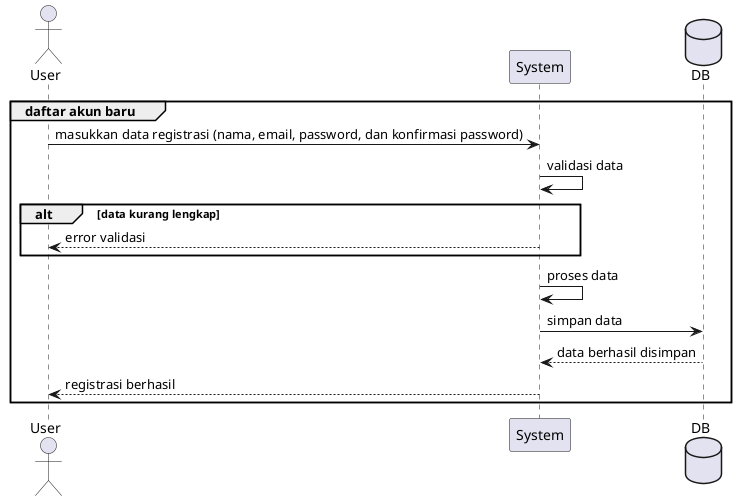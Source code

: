 @startuml kelompok1
actor User
participant System
database DB
group daftar akun baru
  User -> System: masukkan data registrasi (nama, email, password, dan konfirmasi password)
  System -> System : validasi data
  alt data kurang lengkap
    User <-- System : error validasi
  end
  System -> System : proses data
  System -> DB : simpan data
  DB --> System : data berhasil disimpan
  System --> User : registrasi berhasil
end
@enduml